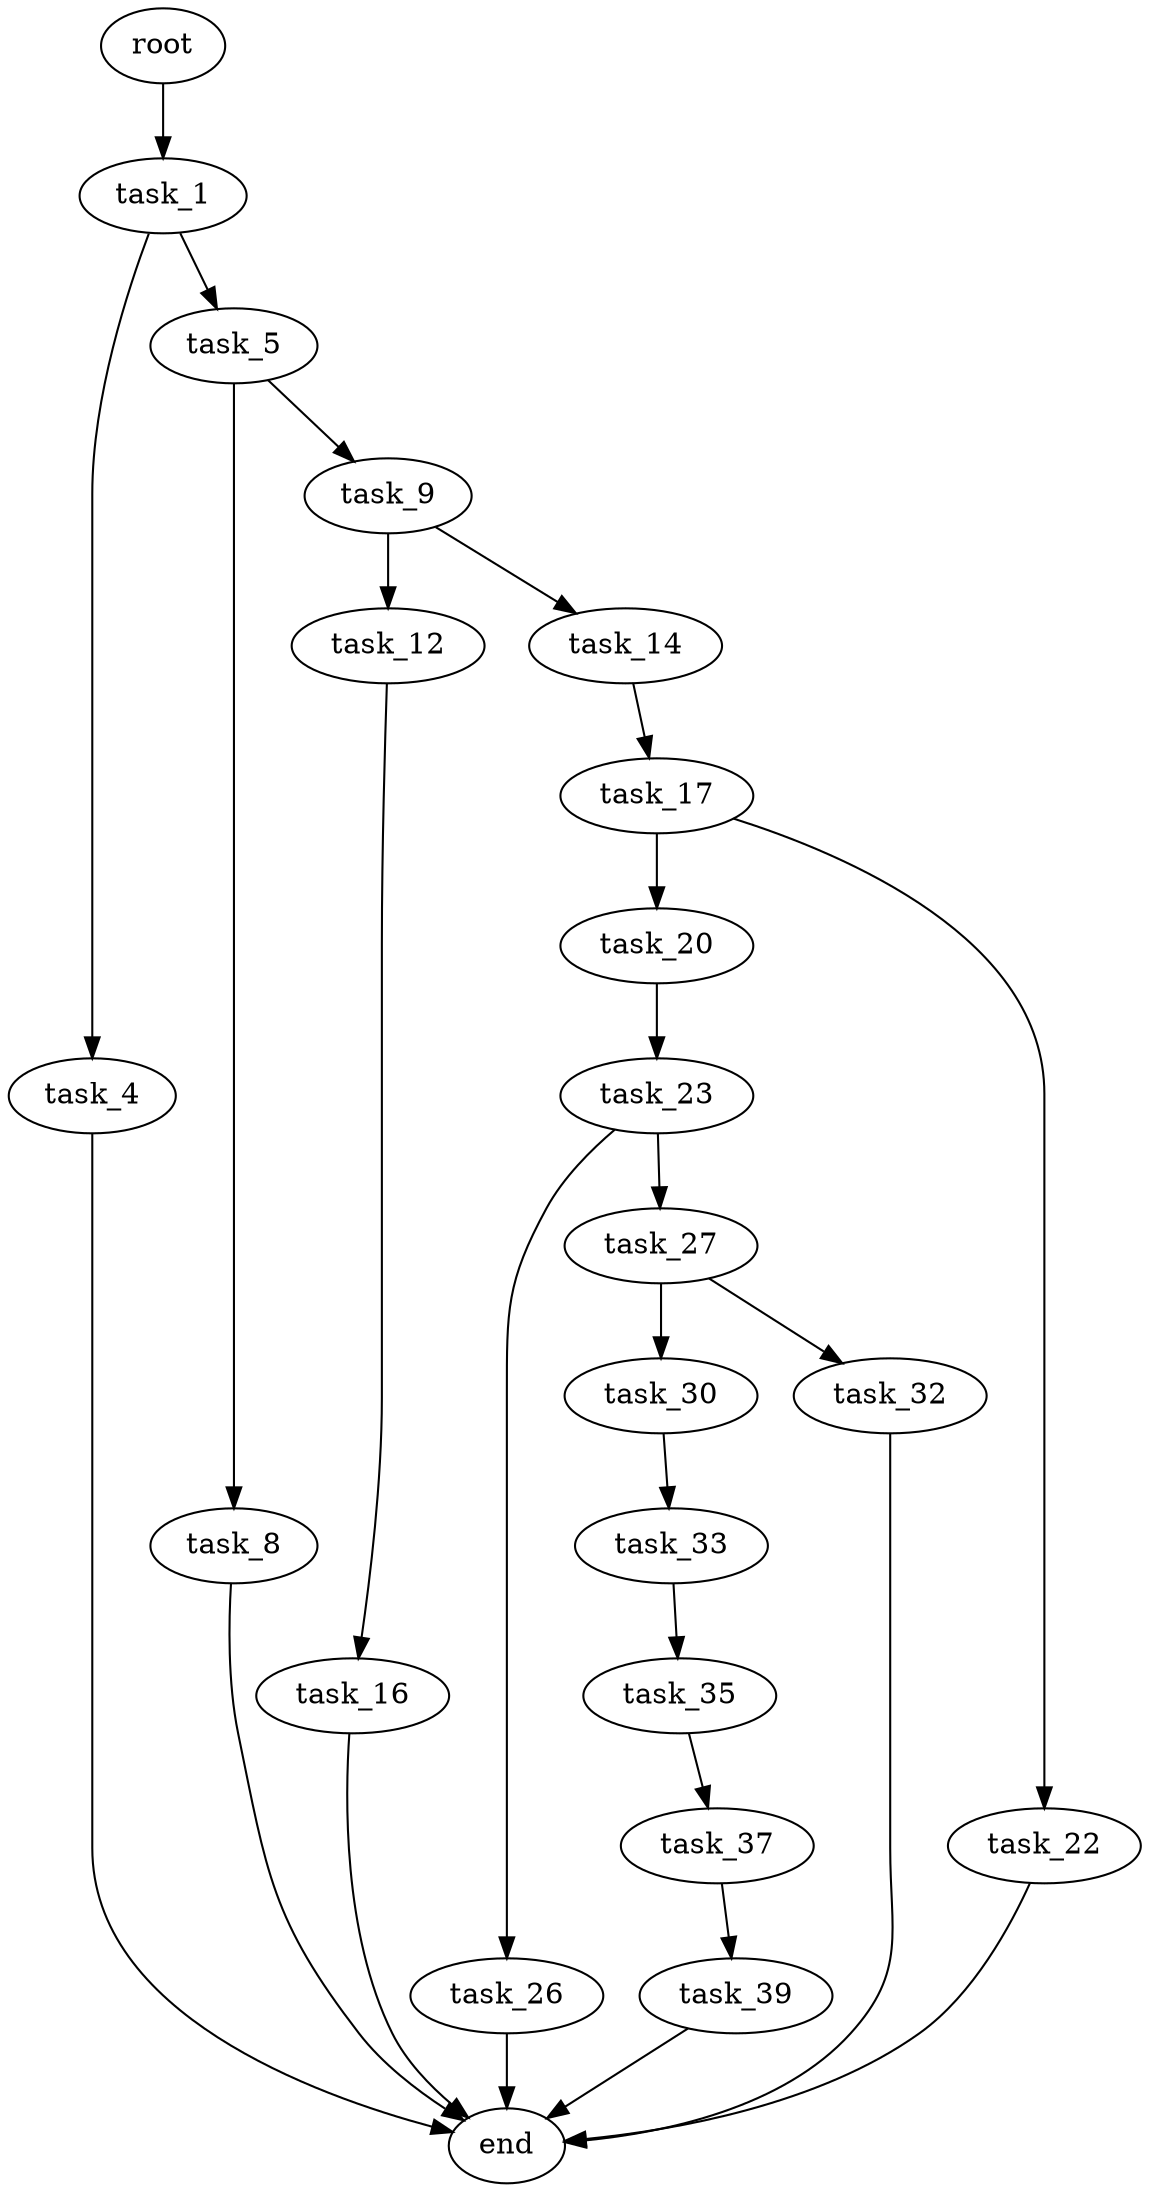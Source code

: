 digraph G {
  root [size="0.000000"];
  task_1 [size="68719476736.000000"];
  task_4 [size="335827579477.000000"];
  task_5 [size="134217728000.000000"];
  end [size="0.000000"];
  task_8 [size="1051660496.000000"];
  task_9 [size="4518940483.000000"];
  task_12 [size="28991029248.000000"];
  task_14 [size="1322128592885.000000"];
  task_16 [size="672507827368.000000"];
  task_17 [size="8589934592.000000"];
  task_20 [size="68719476736.000000"];
  task_22 [size="7910932810.000000"];
  task_23 [size="11890126850.000000"];
  task_26 [size="59273270062.000000"];
  task_27 [size="134217728000.000000"];
  task_30 [size="1417832657390.000000"];
  task_32 [size="549755813888.000000"];
  task_33 [size="35146610947.000000"];
  task_35 [size="770942015358.000000"];
  task_37 [size="12491577908.000000"];
  task_39 [size="664609681.000000"];

  root -> task_1 [size="1.000000"];
  task_1 -> task_4 [size="134217728.000000"];
  task_1 -> task_5 [size="134217728.000000"];
  task_4 -> end [size="1.000000"];
  task_5 -> task_8 [size="209715200.000000"];
  task_5 -> task_9 [size="209715200.000000"];
  task_8 -> end [size="1.000000"];
  task_9 -> task_12 [size="134217728.000000"];
  task_9 -> task_14 [size="134217728.000000"];
  task_12 -> task_16 [size="75497472.000000"];
  task_14 -> task_17 [size="838860800.000000"];
  task_16 -> end [size="1.000000"];
  task_17 -> task_20 [size="33554432.000000"];
  task_17 -> task_22 [size="33554432.000000"];
  task_20 -> task_23 [size="134217728.000000"];
  task_22 -> end [size="1.000000"];
  task_23 -> task_26 [size="33554432.000000"];
  task_23 -> task_27 [size="33554432.000000"];
  task_26 -> end [size="1.000000"];
  task_27 -> task_30 [size="209715200.000000"];
  task_27 -> task_32 [size="209715200.000000"];
  task_30 -> task_33 [size="838860800.000000"];
  task_32 -> end [size="1.000000"];
  task_33 -> task_35 [size="33554432.000000"];
  task_35 -> task_37 [size="838860800.000000"];
  task_37 -> task_39 [size="301989888.000000"];
  task_39 -> end [size="1.000000"];
}
